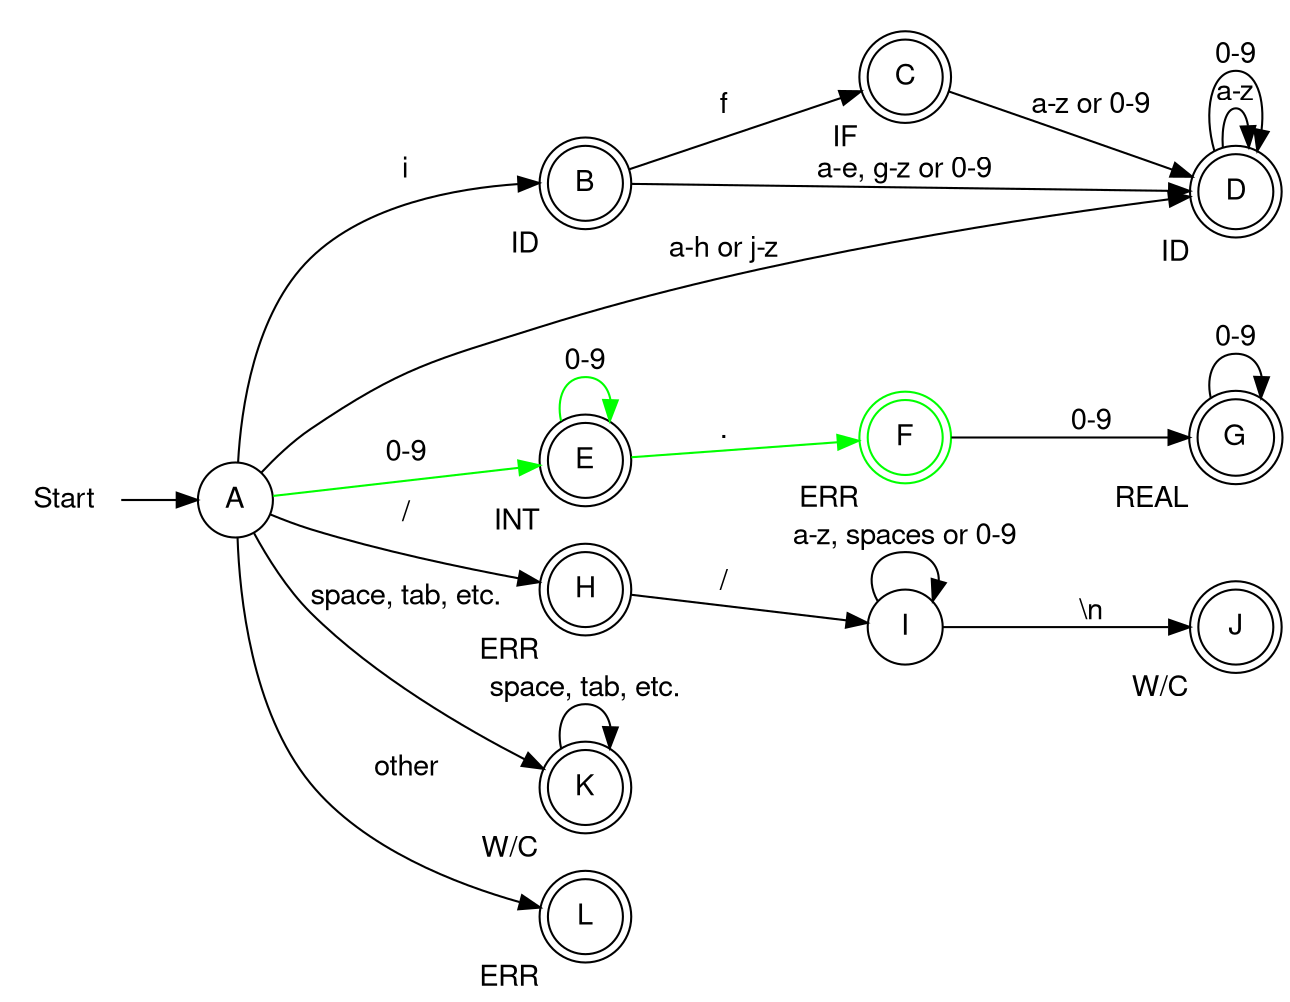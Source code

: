 digraph lexer_separate {
    size = "45";
	fontname="Helvetica,Arial,sans-serif"
	node [fontname="Helvetica,Arial,sans-serif"]
	edge [fontname="Helvetica,Arial,sans-serif"]
    rankdir=LR;
    node [shape = doublecircle]; B C D E F G H J K L;
    node [shape = circle];

    Start -> A;
    A -> B [label = "i"];
    B -> C [label = "f"];
    B -> D [label = "a-e, g-z or 0-9"];
    C -> D [label = "a-z or 0-9"];
    D -> D [label = "a-z"];
    D -> D [label = "0-9"];
    A -> D [label = "a-h or j-z"];
    A -> E [label = "0-9" color="green"];
    E -> E [label = "0-9" color="green"];
    E -> F [label = "." color="green"];
    F -> G [label = "0-9"];
    G -> G [label = "0-9"];
    A -> H [label = "/"];
    H -> I [label = "/"];
    I -> I [label = "a-z, spaces or 0-9"];
    I -> J [label = "\\n"];
    A -> K [label = "space, tab, etc."];
    K -> K [label = "space, tab, etc."];
    A -> L [label = "other"];
    Start [shape = none label = "Start"]; 
    B [xlabel="ID"];
    C [xlabel="IF"];
    D [xlabel="ID"];
    E [xlabel="INT"];
    F [xlabel="ERR" color="green"];
    G [xlabel="REAL"];
    H [xlabel="ERR"];
    J [xlabel="W/C"];
    K [xlabel="W/C"];
    L [xlabel="ERR"];
}
